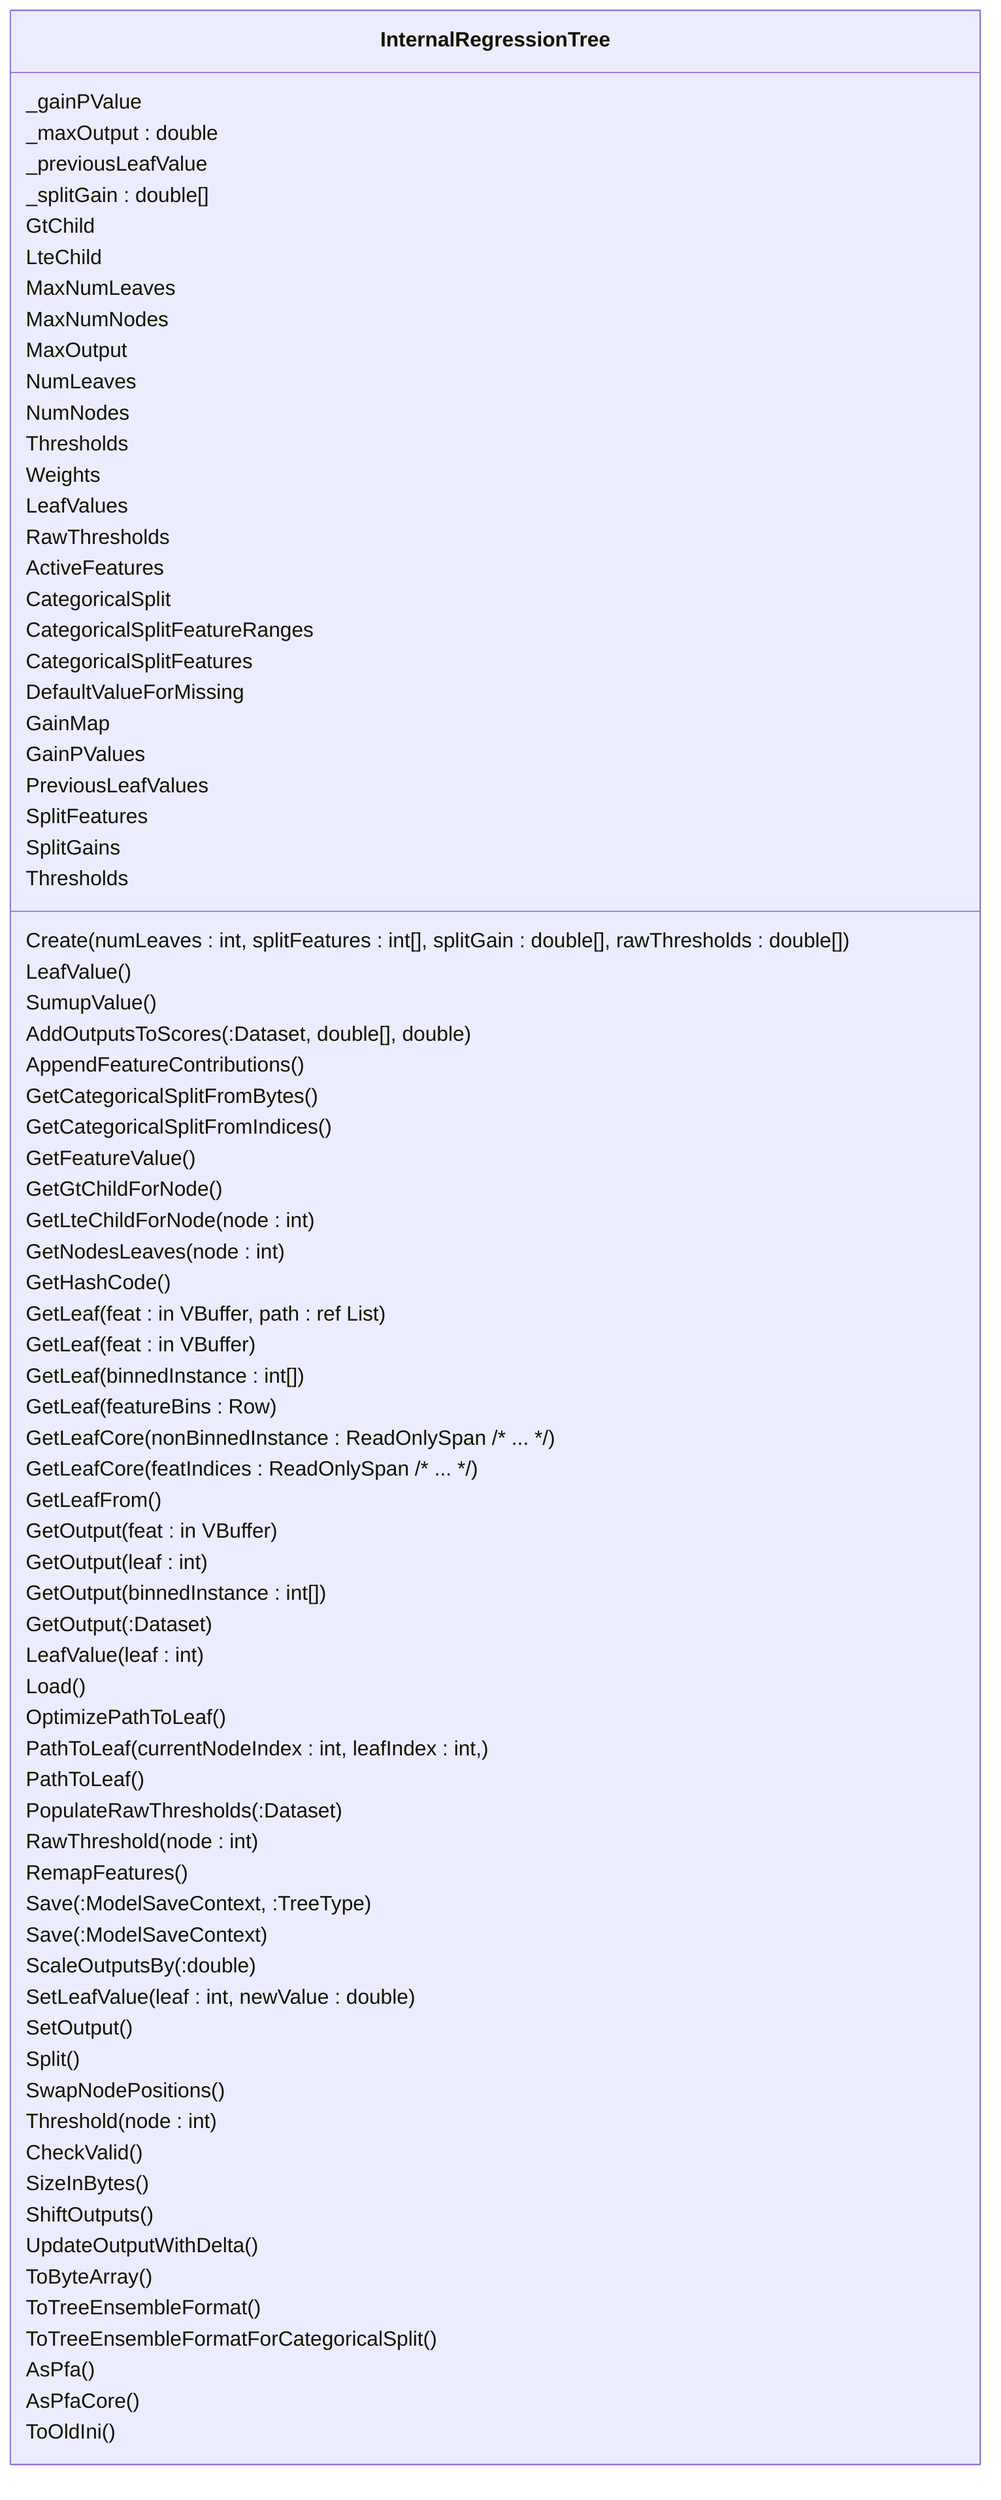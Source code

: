 classDiagram 
    class InternalRegressionTree {
        _gainPValue
        _maxOutput : double
        _previousLeafValue
        _splitGain : double[]
        GtChild
        LteChild
        MaxNumLeaves
        MaxNumNodes
        MaxOutput 
        NumLeaves 
        NumNodes 
        Thresholds
        Weights
        LeafValues
        RawThresholds 
        ActiveFeatures
        CategoricalSplit
        CategoricalSplitFeatureRanges
        CategoricalSplitFeatures
        DefaultValueForMissing
        GainMap 
        GainPValues
        PreviousLeafValues
        SplitFeatures 
        SplitGains
        Thresholds
        Create(numLeaves : int, splitFeatures : int[], splitGain : double[], rawThresholds : double[])
        LeafValue()
        SumupValue()
        AddOutputsToScores(:Dataset, double[], double)
        AppendFeatureContributions()
        GetCategoricalSplitFromBytes()
        GetCategoricalSplitFromIndices()
        GetFeatureValue()
        GetGtChildForNode()
        GetLteChildForNode(node : int)
        GetNodesLeaves(node : int)
        GetHashCode()
        GetLeaf(feat : in VBuffer<float>, path : ref List<int>)
        GetLeaf(feat : in VBuffer<float>)
        GetLeaf(binnedInstance : int[])
        GetLeaf(featureBins : Row)
        GetLeafCore(nonBinnedInstance : ReadOnlySpan<float> /* ... */)
        GetLeafCore(featIndices : ReadOnlySpan<int> /* ... */)
        GetLeafFrom()
        GetOutput(feat : in VBuffer<float>)
        GetOutput(leaf : int)
        GetOutput(binnedInstance : int[])
        GetOutput(:Dataset)
        LeafValue(leaf : int)
        Load()
        OptimizePathToLeaf()
        PathToLeaf(currentNodeIndex : int, leafIndex : int, )
        PathToLeaf()
        PopulateRawThresholds(:Dataset)
        RawThreshold(node : int)
        RemapFeatures()
        Save(:ModelSaveContext, :TreeType)
        Save(:ModelSaveContext)
        ScaleOutputsBy(:double)
        SetLeafValue(leaf : int, newValue : double)
        SetOutput()
        Split()
        SwapNodePositions()
        Threshold(node : int)
        CheckValid()
        SizeInBytes()
        ShiftOutputs()
        UpdateOutputWithDelta()
        ToByteArray()
        ToTreeEnsembleFormat()
        ToTreeEnsembleFormatForCategoricalSplit()
        AsPfa()
        AsPfaCore()
        ToOldIni()
    }